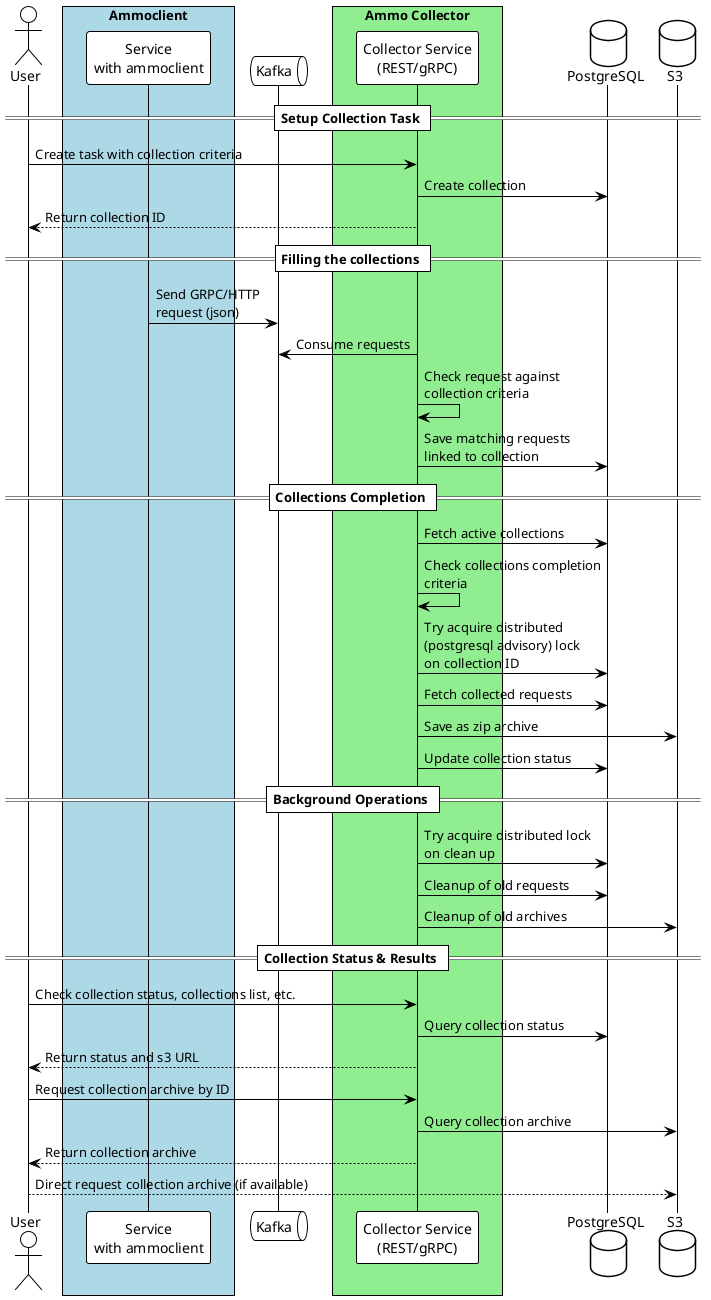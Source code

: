 @startuml
!theme plain
skinparam backgroundColor white
skinparam ParticipantPadding 20
skinparam BoxPadding 10

actor "User" as user

box "Ammoclient" #LightBlue
participant "Service\nwith ammoclient" as client
end box

queue "Kafka" as kafka

box "Ammo Collector" #LightGreen
    participant "Collector Service\n(REST/gRPC)" as collector
end box

database "PostgreSQL" as postgres
database "S3" as s3

== Setup Collection Task ==
user -> collector: Create task with collection criteria
collector -> postgres: Create collection
collector --> user: Return collection ID

== Filling the collections == 
client -> kafka: Send GRPC/HTTP\nrequest (json)
collector -> kafka: Consume requests
collector -> collector: Check request against\ncollection criteria
collector -> postgres: Save matching requests\nlinked to collection

== Collections Completion ==
collector -> postgres: Fetch active collections
collector -> collector: Check collections completion\ncriteria
collector -> postgres: Try acquire distributed\n(postgresql advisory) lock\non collection ID
collector -> postgres: Fetch collected requests
collector -> s3: Save as zip archive
collector -> postgres: Update collection status

== Background Operations ==
collector -> postgres: Try acquire distributed lock\non clean up
collector -> postgres: Cleanup of old requests
collector -> s3: Cleanup of old archives

== Collection Status & Results ==
user -> collector: Check collection status, collections list, etc.
collector -> postgres: Query collection status
collector --> user: Return status and s3 URL

user -> collector: Request collection archive by ID
collector -> s3: Query collection archive
collector --> user: Return collection archive
user --> s3: Direct request collection archive (if available)

@enduml
